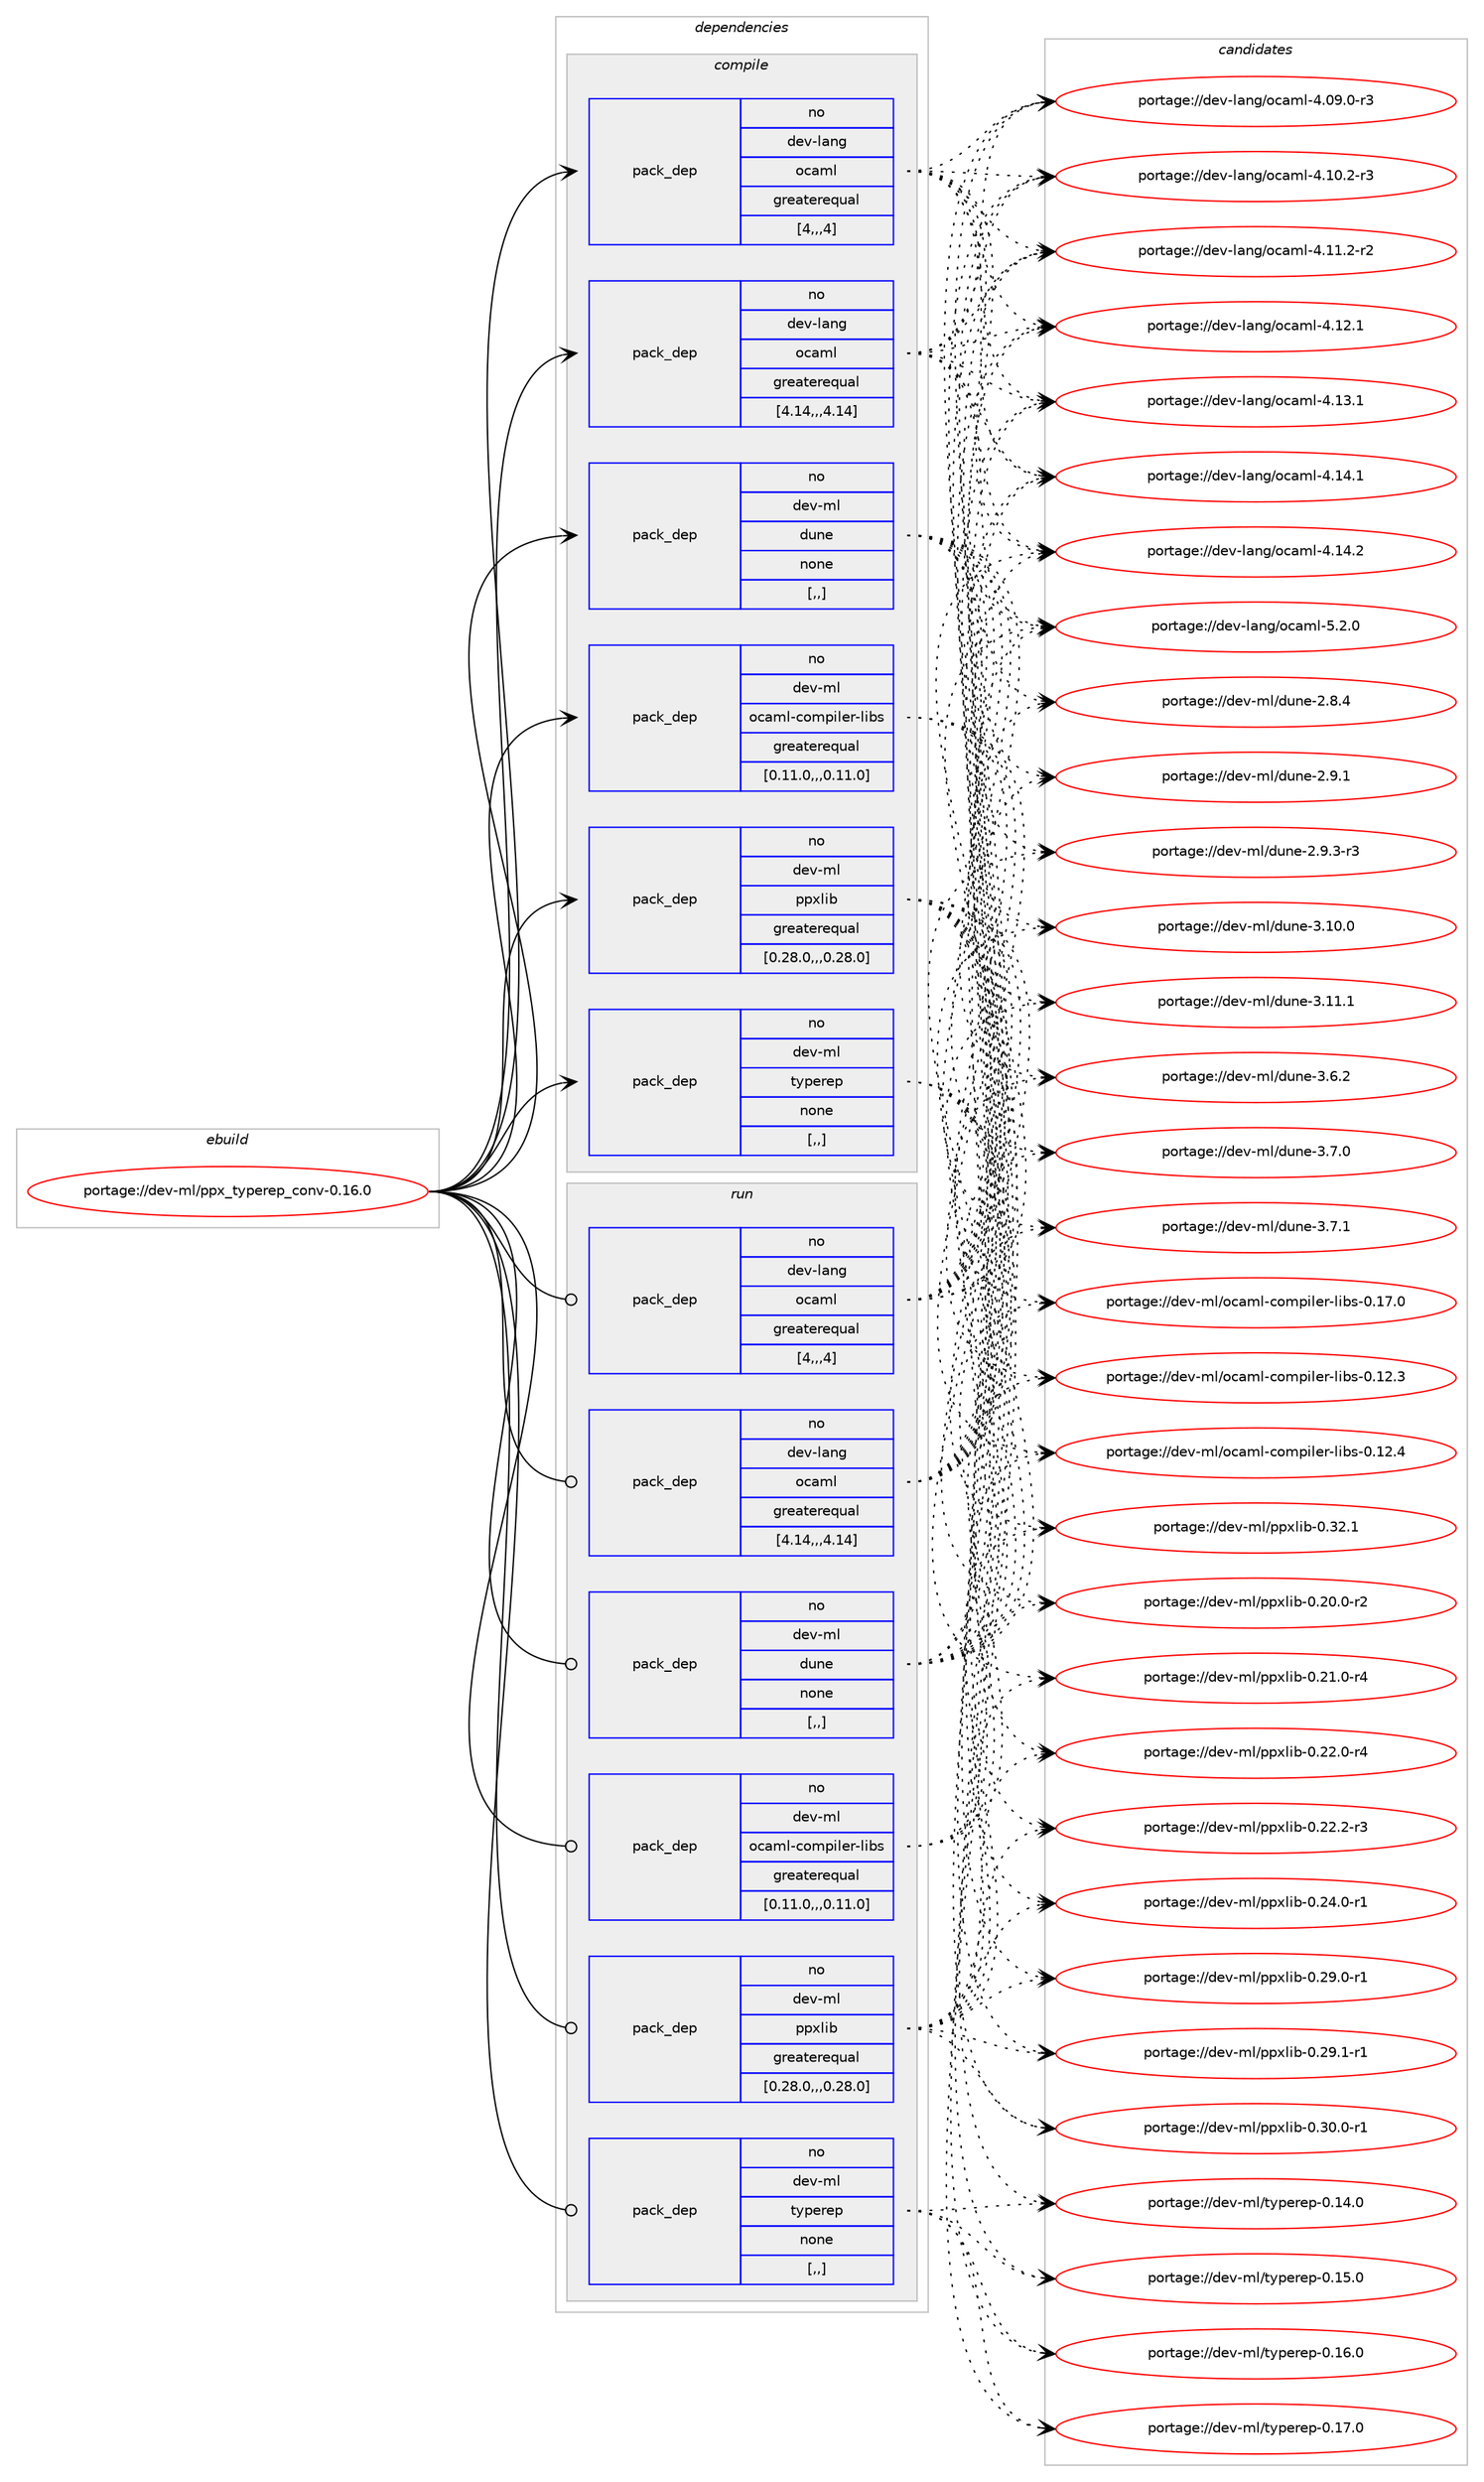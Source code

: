 digraph prolog {

# *************
# Graph options
# *************

newrank=true;
concentrate=true;
compound=true;
graph [rankdir=LR,fontname=Helvetica,fontsize=10,ranksep=1.5];#, ranksep=2.5, nodesep=0.2];
edge  [arrowhead=vee];
node  [fontname=Helvetica,fontsize=10];

# **********
# The ebuild
# **********

subgraph cluster_leftcol {
color=gray;
rank=same;
label=<<i>ebuild</i>>;
id [label="portage://dev-ml/ppx_typerep_conv-0.16.0", color=red, width=4, href="../dev-ml/ppx_typerep_conv-0.16.0.svg"];
}

# ****************
# The dependencies
# ****************

subgraph cluster_midcol {
color=gray;
label=<<i>dependencies</i>>;
subgraph cluster_compile {
fillcolor="#eeeeee";
style=filled;
label=<<i>compile</i>>;
subgraph pack90995 {
dependency121038 [label=<<TABLE BORDER="0" CELLBORDER="1" CELLSPACING="0" CELLPADDING="4" WIDTH="220"><TR><TD ROWSPAN="6" CELLPADDING="30">pack_dep</TD></TR><TR><TD WIDTH="110">no</TD></TR><TR><TD>dev-lang</TD></TR><TR><TD>ocaml</TD></TR><TR><TD>greaterequal</TD></TR><TR><TD>[4,,,4]</TD></TR></TABLE>>, shape=none, color=blue];
}
id:e -> dependency121038:w [weight=20,style="solid",arrowhead="vee"];
subgraph pack90996 {
dependency121039 [label=<<TABLE BORDER="0" CELLBORDER="1" CELLSPACING="0" CELLPADDING="4" WIDTH="220"><TR><TD ROWSPAN="6" CELLPADDING="30">pack_dep</TD></TR><TR><TD WIDTH="110">no</TD></TR><TR><TD>dev-lang</TD></TR><TR><TD>ocaml</TD></TR><TR><TD>greaterequal</TD></TR><TR><TD>[4.14,,,4.14]</TD></TR></TABLE>>, shape=none, color=blue];
}
id:e -> dependency121039:w [weight=20,style="solid",arrowhead="vee"];
subgraph pack90997 {
dependency121040 [label=<<TABLE BORDER="0" CELLBORDER="1" CELLSPACING="0" CELLPADDING="4" WIDTH="220"><TR><TD ROWSPAN="6" CELLPADDING="30">pack_dep</TD></TR><TR><TD WIDTH="110">no</TD></TR><TR><TD>dev-ml</TD></TR><TR><TD>dune</TD></TR><TR><TD>none</TD></TR><TR><TD>[,,]</TD></TR></TABLE>>, shape=none, color=blue];
}
id:e -> dependency121040:w [weight=20,style="solid",arrowhead="vee"];
subgraph pack90998 {
dependency121041 [label=<<TABLE BORDER="0" CELLBORDER="1" CELLSPACING="0" CELLPADDING="4" WIDTH="220"><TR><TD ROWSPAN="6" CELLPADDING="30">pack_dep</TD></TR><TR><TD WIDTH="110">no</TD></TR><TR><TD>dev-ml</TD></TR><TR><TD>ocaml-compiler-libs</TD></TR><TR><TD>greaterequal</TD></TR><TR><TD>[0.11.0,,,0.11.0]</TD></TR></TABLE>>, shape=none, color=blue];
}
id:e -> dependency121041:w [weight=20,style="solid",arrowhead="vee"];
subgraph pack90999 {
dependency121042 [label=<<TABLE BORDER="0" CELLBORDER="1" CELLSPACING="0" CELLPADDING="4" WIDTH="220"><TR><TD ROWSPAN="6" CELLPADDING="30">pack_dep</TD></TR><TR><TD WIDTH="110">no</TD></TR><TR><TD>dev-ml</TD></TR><TR><TD>ppxlib</TD></TR><TR><TD>greaterequal</TD></TR><TR><TD>[0.28.0,,,0.28.0]</TD></TR></TABLE>>, shape=none, color=blue];
}
id:e -> dependency121042:w [weight=20,style="solid",arrowhead="vee"];
subgraph pack91000 {
dependency121043 [label=<<TABLE BORDER="0" CELLBORDER="1" CELLSPACING="0" CELLPADDING="4" WIDTH="220"><TR><TD ROWSPAN="6" CELLPADDING="30">pack_dep</TD></TR><TR><TD WIDTH="110">no</TD></TR><TR><TD>dev-ml</TD></TR><TR><TD>typerep</TD></TR><TR><TD>none</TD></TR><TR><TD>[,,]</TD></TR></TABLE>>, shape=none, color=blue];
}
id:e -> dependency121043:w [weight=20,style="solid",arrowhead="vee"];
}
subgraph cluster_compileandrun {
fillcolor="#eeeeee";
style=filled;
label=<<i>compile and run</i>>;
}
subgraph cluster_run {
fillcolor="#eeeeee";
style=filled;
label=<<i>run</i>>;
subgraph pack91001 {
dependency121044 [label=<<TABLE BORDER="0" CELLBORDER="1" CELLSPACING="0" CELLPADDING="4" WIDTH="220"><TR><TD ROWSPAN="6" CELLPADDING="30">pack_dep</TD></TR><TR><TD WIDTH="110">no</TD></TR><TR><TD>dev-lang</TD></TR><TR><TD>ocaml</TD></TR><TR><TD>greaterequal</TD></TR><TR><TD>[4,,,4]</TD></TR></TABLE>>, shape=none, color=blue];
}
id:e -> dependency121044:w [weight=20,style="solid",arrowhead="odot"];
subgraph pack91002 {
dependency121045 [label=<<TABLE BORDER="0" CELLBORDER="1" CELLSPACING="0" CELLPADDING="4" WIDTH="220"><TR><TD ROWSPAN="6" CELLPADDING="30">pack_dep</TD></TR><TR><TD WIDTH="110">no</TD></TR><TR><TD>dev-lang</TD></TR><TR><TD>ocaml</TD></TR><TR><TD>greaterequal</TD></TR><TR><TD>[4.14,,,4.14]</TD></TR></TABLE>>, shape=none, color=blue];
}
id:e -> dependency121045:w [weight=20,style="solid",arrowhead="odot"];
subgraph pack91003 {
dependency121046 [label=<<TABLE BORDER="0" CELLBORDER="1" CELLSPACING="0" CELLPADDING="4" WIDTH="220"><TR><TD ROWSPAN="6" CELLPADDING="30">pack_dep</TD></TR><TR><TD WIDTH="110">no</TD></TR><TR><TD>dev-ml</TD></TR><TR><TD>dune</TD></TR><TR><TD>none</TD></TR><TR><TD>[,,]</TD></TR></TABLE>>, shape=none, color=blue];
}
id:e -> dependency121046:w [weight=20,style="solid",arrowhead="odot"];
subgraph pack91004 {
dependency121047 [label=<<TABLE BORDER="0" CELLBORDER="1" CELLSPACING="0" CELLPADDING="4" WIDTH="220"><TR><TD ROWSPAN="6" CELLPADDING="30">pack_dep</TD></TR><TR><TD WIDTH="110">no</TD></TR><TR><TD>dev-ml</TD></TR><TR><TD>ocaml-compiler-libs</TD></TR><TR><TD>greaterequal</TD></TR><TR><TD>[0.11.0,,,0.11.0]</TD></TR></TABLE>>, shape=none, color=blue];
}
id:e -> dependency121047:w [weight=20,style="solid",arrowhead="odot"];
subgraph pack91005 {
dependency121048 [label=<<TABLE BORDER="0" CELLBORDER="1" CELLSPACING="0" CELLPADDING="4" WIDTH="220"><TR><TD ROWSPAN="6" CELLPADDING="30">pack_dep</TD></TR><TR><TD WIDTH="110">no</TD></TR><TR><TD>dev-ml</TD></TR><TR><TD>ppxlib</TD></TR><TR><TD>greaterequal</TD></TR><TR><TD>[0.28.0,,,0.28.0]</TD></TR></TABLE>>, shape=none, color=blue];
}
id:e -> dependency121048:w [weight=20,style="solid",arrowhead="odot"];
subgraph pack91006 {
dependency121049 [label=<<TABLE BORDER="0" CELLBORDER="1" CELLSPACING="0" CELLPADDING="4" WIDTH="220"><TR><TD ROWSPAN="6" CELLPADDING="30">pack_dep</TD></TR><TR><TD WIDTH="110">no</TD></TR><TR><TD>dev-ml</TD></TR><TR><TD>typerep</TD></TR><TR><TD>none</TD></TR><TR><TD>[,,]</TD></TR></TABLE>>, shape=none, color=blue];
}
id:e -> dependency121049:w [weight=20,style="solid",arrowhead="odot"];
}
}

# **************
# The candidates
# **************

subgraph cluster_choices {
rank=same;
color=gray;
label=<<i>candidates</i>>;

subgraph choice90995 {
color=black;
nodesep=1;
choice1001011184510897110103471119997109108455246485746484511451 [label="portage://dev-lang/ocaml-4.09.0-r3", color=red, width=4,href="../dev-lang/ocaml-4.09.0-r3.svg"];
choice1001011184510897110103471119997109108455246494846504511451 [label="portage://dev-lang/ocaml-4.10.2-r3", color=red, width=4,href="../dev-lang/ocaml-4.10.2-r3.svg"];
choice1001011184510897110103471119997109108455246494946504511450 [label="portage://dev-lang/ocaml-4.11.2-r2", color=red, width=4,href="../dev-lang/ocaml-4.11.2-r2.svg"];
choice100101118451089711010347111999710910845524649504649 [label="portage://dev-lang/ocaml-4.12.1", color=red, width=4,href="../dev-lang/ocaml-4.12.1.svg"];
choice100101118451089711010347111999710910845524649514649 [label="portage://dev-lang/ocaml-4.13.1", color=red, width=4,href="../dev-lang/ocaml-4.13.1.svg"];
choice100101118451089711010347111999710910845524649524649 [label="portage://dev-lang/ocaml-4.14.1", color=red, width=4,href="../dev-lang/ocaml-4.14.1.svg"];
choice100101118451089711010347111999710910845524649524650 [label="portage://dev-lang/ocaml-4.14.2", color=red, width=4,href="../dev-lang/ocaml-4.14.2.svg"];
choice1001011184510897110103471119997109108455346504648 [label="portage://dev-lang/ocaml-5.2.0", color=red, width=4,href="../dev-lang/ocaml-5.2.0.svg"];
dependency121038:e -> choice1001011184510897110103471119997109108455246485746484511451:w [style=dotted,weight="100"];
dependency121038:e -> choice1001011184510897110103471119997109108455246494846504511451:w [style=dotted,weight="100"];
dependency121038:e -> choice1001011184510897110103471119997109108455246494946504511450:w [style=dotted,weight="100"];
dependency121038:e -> choice100101118451089711010347111999710910845524649504649:w [style=dotted,weight="100"];
dependency121038:e -> choice100101118451089711010347111999710910845524649514649:w [style=dotted,weight="100"];
dependency121038:e -> choice100101118451089711010347111999710910845524649524649:w [style=dotted,weight="100"];
dependency121038:e -> choice100101118451089711010347111999710910845524649524650:w [style=dotted,weight="100"];
dependency121038:e -> choice1001011184510897110103471119997109108455346504648:w [style=dotted,weight="100"];
}
subgraph choice90996 {
color=black;
nodesep=1;
choice1001011184510897110103471119997109108455246485746484511451 [label="portage://dev-lang/ocaml-4.09.0-r3", color=red, width=4,href="../dev-lang/ocaml-4.09.0-r3.svg"];
choice1001011184510897110103471119997109108455246494846504511451 [label="portage://dev-lang/ocaml-4.10.2-r3", color=red, width=4,href="../dev-lang/ocaml-4.10.2-r3.svg"];
choice1001011184510897110103471119997109108455246494946504511450 [label="portage://dev-lang/ocaml-4.11.2-r2", color=red, width=4,href="../dev-lang/ocaml-4.11.2-r2.svg"];
choice100101118451089711010347111999710910845524649504649 [label="portage://dev-lang/ocaml-4.12.1", color=red, width=4,href="../dev-lang/ocaml-4.12.1.svg"];
choice100101118451089711010347111999710910845524649514649 [label="portage://dev-lang/ocaml-4.13.1", color=red, width=4,href="../dev-lang/ocaml-4.13.1.svg"];
choice100101118451089711010347111999710910845524649524649 [label="portage://dev-lang/ocaml-4.14.1", color=red, width=4,href="../dev-lang/ocaml-4.14.1.svg"];
choice100101118451089711010347111999710910845524649524650 [label="portage://dev-lang/ocaml-4.14.2", color=red, width=4,href="../dev-lang/ocaml-4.14.2.svg"];
choice1001011184510897110103471119997109108455346504648 [label="portage://dev-lang/ocaml-5.2.0", color=red, width=4,href="../dev-lang/ocaml-5.2.0.svg"];
dependency121039:e -> choice1001011184510897110103471119997109108455246485746484511451:w [style=dotted,weight="100"];
dependency121039:e -> choice1001011184510897110103471119997109108455246494846504511451:w [style=dotted,weight="100"];
dependency121039:e -> choice1001011184510897110103471119997109108455246494946504511450:w [style=dotted,weight="100"];
dependency121039:e -> choice100101118451089711010347111999710910845524649504649:w [style=dotted,weight="100"];
dependency121039:e -> choice100101118451089711010347111999710910845524649514649:w [style=dotted,weight="100"];
dependency121039:e -> choice100101118451089711010347111999710910845524649524649:w [style=dotted,weight="100"];
dependency121039:e -> choice100101118451089711010347111999710910845524649524650:w [style=dotted,weight="100"];
dependency121039:e -> choice1001011184510897110103471119997109108455346504648:w [style=dotted,weight="100"];
}
subgraph choice90997 {
color=black;
nodesep=1;
choice1001011184510910847100117110101455046564652 [label="portage://dev-ml/dune-2.8.4", color=red, width=4,href="../dev-ml/dune-2.8.4.svg"];
choice1001011184510910847100117110101455046574649 [label="portage://dev-ml/dune-2.9.1", color=red, width=4,href="../dev-ml/dune-2.9.1.svg"];
choice10010111845109108471001171101014550465746514511451 [label="portage://dev-ml/dune-2.9.3-r3", color=red, width=4,href="../dev-ml/dune-2.9.3-r3.svg"];
choice100101118451091084710011711010145514649484648 [label="portage://dev-ml/dune-3.10.0", color=red, width=4,href="../dev-ml/dune-3.10.0.svg"];
choice100101118451091084710011711010145514649494649 [label="portage://dev-ml/dune-3.11.1", color=red, width=4,href="../dev-ml/dune-3.11.1.svg"];
choice1001011184510910847100117110101455146544650 [label="portage://dev-ml/dune-3.6.2", color=red, width=4,href="../dev-ml/dune-3.6.2.svg"];
choice1001011184510910847100117110101455146554648 [label="portage://dev-ml/dune-3.7.0", color=red, width=4,href="../dev-ml/dune-3.7.0.svg"];
choice1001011184510910847100117110101455146554649 [label="portage://dev-ml/dune-3.7.1", color=red, width=4,href="../dev-ml/dune-3.7.1.svg"];
dependency121040:e -> choice1001011184510910847100117110101455046564652:w [style=dotted,weight="100"];
dependency121040:e -> choice1001011184510910847100117110101455046574649:w [style=dotted,weight="100"];
dependency121040:e -> choice10010111845109108471001171101014550465746514511451:w [style=dotted,weight="100"];
dependency121040:e -> choice100101118451091084710011711010145514649484648:w [style=dotted,weight="100"];
dependency121040:e -> choice100101118451091084710011711010145514649494649:w [style=dotted,weight="100"];
dependency121040:e -> choice1001011184510910847100117110101455146544650:w [style=dotted,weight="100"];
dependency121040:e -> choice1001011184510910847100117110101455146554648:w [style=dotted,weight="100"];
dependency121040:e -> choice1001011184510910847100117110101455146554649:w [style=dotted,weight="100"];
}
subgraph choice90998 {
color=black;
nodesep=1;
choice100101118451091084711199971091084599111109112105108101114451081059811545484649504651 [label="portage://dev-ml/ocaml-compiler-libs-0.12.3", color=red, width=4,href="../dev-ml/ocaml-compiler-libs-0.12.3.svg"];
choice100101118451091084711199971091084599111109112105108101114451081059811545484649504652 [label="portage://dev-ml/ocaml-compiler-libs-0.12.4", color=red, width=4,href="../dev-ml/ocaml-compiler-libs-0.12.4.svg"];
choice100101118451091084711199971091084599111109112105108101114451081059811545484649554648 [label="portage://dev-ml/ocaml-compiler-libs-0.17.0", color=red, width=4,href="../dev-ml/ocaml-compiler-libs-0.17.0.svg"];
dependency121041:e -> choice100101118451091084711199971091084599111109112105108101114451081059811545484649504651:w [style=dotted,weight="100"];
dependency121041:e -> choice100101118451091084711199971091084599111109112105108101114451081059811545484649504652:w [style=dotted,weight="100"];
dependency121041:e -> choice100101118451091084711199971091084599111109112105108101114451081059811545484649554648:w [style=dotted,weight="100"];
}
subgraph choice90999 {
color=black;
nodesep=1;
choice100101118451091084711211212010810598454846504846484511450 [label="portage://dev-ml/ppxlib-0.20.0-r2", color=red, width=4,href="../dev-ml/ppxlib-0.20.0-r2.svg"];
choice100101118451091084711211212010810598454846504946484511452 [label="portage://dev-ml/ppxlib-0.21.0-r4", color=red, width=4,href="../dev-ml/ppxlib-0.21.0-r4.svg"];
choice100101118451091084711211212010810598454846505046484511452 [label="portage://dev-ml/ppxlib-0.22.0-r4", color=red, width=4,href="../dev-ml/ppxlib-0.22.0-r4.svg"];
choice100101118451091084711211212010810598454846505046504511451 [label="portage://dev-ml/ppxlib-0.22.2-r3", color=red, width=4,href="../dev-ml/ppxlib-0.22.2-r3.svg"];
choice100101118451091084711211212010810598454846505246484511449 [label="portage://dev-ml/ppxlib-0.24.0-r1", color=red, width=4,href="../dev-ml/ppxlib-0.24.0-r1.svg"];
choice100101118451091084711211212010810598454846505746484511449 [label="portage://dev-ml/ppxlib-0.29.0-r1", color=red, width=4,href="../dev-ml/ppxlib-0.29.0-r1.svg"];
choice100101118451091084711211212010810598454846505746494511449 [label="portage://dev-ml/ppxlib-0.29.1-r1", color=red, width=4,href="../dev-ml/ppxlib-0.29.1-r1.svg"];
choice100101118451091084711211212010810598454846514846484511449 [label="portage://dev-ml/ppxlib-0.30.0-r1", color=red, width=4,href="../dev-ml/ppxlib-0.30.0-r1.svg"];
choice10010111845109108471121121201081059845484651504649 [label="portage://dev-ml/ppxlib-0.32.1", color=red, width=4,href="../dev-ml/ppxlib-0.32.1.svg"];
dependency121042:e -> choice100101118451091084711211212010810598454846504846484511450:w [style=dotted,weight="100"];
dependency121042:e -> choice100101118451091084711211212010810598454846504946484511452:w [style=dotted,weight="100"];
dependency121042:e -> choice100101118451091084711211212010810598454846505046484511452:w [style=dotted,weight="100"];
dependency121042:e -> choice100101118451091084711211212010810598454846505046504511451:w [style=dotted,weight="100"];
dependency121042:e -> choice100101118451091084711211212010810598454846505246484511449:w [style=dotted,weight="100"];
dependency121042:e -> choice100101118451091084711211212010810598454846505746484511449:w [style=dotted,weight="100"];
dependency121042:e -> choice100101118451091084711211212010810598454846505746494511449:w [style=dotted,weight="100"];
dependency121042:e -> choice100101118451091084711211212010810598454846514846484511449:w [style=dotted,weight="100"];
dependency121042:e -> choice10010111845109108471121121201081059845484651504649:w [style=dotted,weight="100"];
}
subgraph choice91000 {
color=black;
nodesep=1;
choice100101118451091084711612111210111410111245484649524648 [label="portage://dev-ml/typerep-0.14.0", color=red, width=4,href="../dev-ml/typerep-0.14.0.svg"];
choice100101118451091084711612111210111410111245484649534648 [label="portage://dev-ml/typerep-0.15.0", color=red, width=4,href="../dev-ml/typerep-0.15.0.svg"];
choice100101118451091084711612111210111410111245484649544648 [label="portage://dev-ml/typerep-0.16.0", color=red, width=4,href="../dev-ml/typerep-0.16.0.svg"];
choice100101118451091084711612111210111410111245484649554648 [label="portage://dev-ml/typerep-0.17.0", color=red, width=4,href="../dev-ml/typerep-0.17.0.svg"];
dependency121043:e -> choice100101118451091084711612111210111410111245484649524648:w [style=dotted,weight="100"];
dependency121043:e -> choice100101118451091084711612111210111410111245484649534648:w [style=dotted,weight="100"];
dependency121043:e -> choice100101118451091084711612111210111410111245484649544648:w [style=dotted,weight="100"];
dependency121043:e -> choice100101118451091084711612111210111410111245484649554648:w [style=dotted,weight="100"];
}
subgraph choice91001 {
color=black;
nodesep=1;
choice1001011184510897110103471119997109108455246485746484511451 [label="portage://dev-lang/ocaml-4.09.0-r3", color=red, width=4,href="../dev-lang/ocaml-4.09.0-r3.svg"];
choice1001011184510897110103471119997109108455246494846504511451 [label="portage://dev-lang/ocaml-4.10.2-r3", color=red, width=4,href="../dev-lang/ocaml-4.10.2-r3.svg"];
choice1001011184510897110103471119997109108455246494946504511450 [label="portage://dev-lang/ocaml-4.11.2-r2", color=red, width=4,href="../dev-lang/ocaml-4.11.2-r2.svg"];
choice100101118451089711010347111999710910845524649504649 [label="portage://dev-lang/ocaml-4.12.1", color=red, width=4,href="../dev-lang/ocaml-4.12.1.svg"];
choice100101118451089711010347111999710910845524649514649 [label="portage://dev-lang/ocaml-4.13.1", color=red, width=4,href="../dev-lang/ocaml-4.13.1.svg"];
choice100101118451089711010347111999710910845524649524649 [label="portage://dev-lang/ocaml-4.14.1", color=red, width=4,href="../dev-lang/ocaml-4.14.1.svg"];
choice100101118451089711010347111999710910845524649524650 [label="portage://dev-lang/ocaml-4.14.2", color=red, width=4,href="../dev-lang/ocaml-4.14.2.svg"];
choice1001011184510897110103471119997109108455346504648 [label="portage://dev-lang/ocaml-5.2.0", color=red, width=4,href="../dev-lang/ocaml-5.2.0.svg"];
dependency121044:e -> choice1001011184510897110103471119997109108455246485746484511451:w [style=dotted,weight="100"];
dependency121044:e -> choice1001011184510897110103471119997109108455246494846504511451:w [style=dotted,weight="100"];
dependency121044:e -> choice1001011184510897110103471119997109108455246494946504511450:w [style=dotted,weight="100"];
dependency121044:e -> choice100101118451089711010347111999710910845524649504649:w [style=dotted,weight="100"];
dependency121044:e -> choice100101118451089711010347111999710910845524649514649:w [style=dotted,weight="100"];
dependency121044:e -> choice100101118451089711010347111999710910845524649524649:w [style=dotted,weight="100"];
dependency121044:e -> choice100101118451089711010347111999710910845524649524650:w [style=dotted,weight="100"];
dependency121044:e -> choice1001011184510897110103471119997109108455346504648:w [style=dotted,weight="100"];
}
subgraph choice91002 {
color=black;
nodesep=1;
choice1001011184510897110103471119997109108455246485746484511451 [label="portage://dev-lang/ocaml-4.09.0-r3", color=red, width=4,href="../dev-lang/ocaml-4.09.0-r3.svg"];
choice1001011184510897110103471119997109108455246494846504511451 [label="portage://dev-lang/ocaml-4.10.2-r3", color=red, width=4,href="../dev-lang/ocaml-4.10.2-r3.svg"];
choice1001011184510897110103471119997109108455246494946504511450 [label="portage://dev-lang/ocaml-4.11.2-r2", color=red, width=4,href="../dev-lang/ocaml-4.11.2-r2.svg"];
choice100101118451089711010347111999710910845524649504649 [label="portage://dev-lang/ocaml-4.12.1", color=red, width=4,href="../dev-lang/ocaml-4.12.1.svg"];
choice100101118451089711010347111999710910845524649514649 [label="portage://dev-lang/ocaml-4.13.1", color=red, width=4,href="../dev-lang/ocaml-4.13.1.svg"];
choice100101118451089711010347111999710910845524649524649 [label="portage://dev-lang/ocaml-4.14.1", color=red, width=4,href="../dev-lang/ocaml-4.14.1.svg"];
choice100101118451089711010347111999710910845524649524650 [label="portage://dev-lang/ocaml-4.14.2", color=red, width=4,href="../dev-lang/ocaml-4.14.2.svg"];
choice1001011184510897110103471119997109108455346504648 [label="portage://dev-lang/ocaml-5.2.0", color=red, width=4,href="../dev-lang/ocaml-5.2.0.svg"];
dependency121045:e -> choice1001011184510897110103471119997109108455246485746484511451:w [style=dotted,weight="100"];
dependency121045:e -> choice1001011184510897110103471119997109108455246494846504511451:w [style=dotted,weight="100"];
dependency121045:e -> choice1001011184510897110103471119997109108455246494946504511450:w [style=dotted,weight="100"];
dependency121045:e -> choice100101118451089711010347111999710910845524649504649:w [style=dotted,weight="100"];
dependency121045:e -> choice100101118451089711010347111999710910845524649514649:w [style=dotted,weight="100"];
dependency121045:e -> choice100101118451089711010347111999710910845524649524649:w [style=dotted,weight="100"];
dependency121045:e -> choice100101118451089711010347111999710910845524649524650:w [style=dotted,weight="100"];
dependency121045:e -> choice1001011184510897110103471119997109108455346504648:w [style=dotted,weight="100"];
}
subgraph choice91003 {
color=black;
nodesep=1;
choice1001011184510910847100117110101455046564652 [label="portage://dev-ml/dune-2.8.4", color=red, width=4,href="../dev-ml/dune-2.8.4.svg"];
choice1001011184510910847100117110101455046574649 [label="portage://dev-ml/dune-2.9.1", color=red, width=4,href="../dev-ml/dune-2.9.1.svg"];
choice10010111845109108471001171101014550465746514511451 [label="portage://dev-ml/dune-2.9.3-r3", color=red, width=4,href="../dev-ml/dune-2.9.3-r3.svg"];
choice100101118451091084710011711010145514649484648 [label="portage://dev-ml/dune-3.10.0", color=red, width=4,href="../dev-ml/dune-3.10.0.svg"];
choice100101118451091084710011711010145514649494649 [label="portage://dev-ml/dune-3.11.1", color=red, width=4,href="../dev-ml/dune-3.11.1.svg"];
choice1001011184510910847100117110101455146544650 [label="portage://dev-ml/dune-3.6.2", color=red, width=4,href="../dev-ml/dune-3.6.2.svg"];
choice1001011184510910847100117110101455146554648 [label="portage://dev-ml/dune-3.7.0", color=red, width=4,href="../dev-ml/dune-3.7.0.svg"];
choice1001011184510910847100117110101455146554649 [label="portage://dev-ml/dune-3.7.1", color=red, width=4,href="../dev-ml/dune-3.7.1.svg"];
dependency121046:e -> choice1001011184510910847100117110101455046564652:w [style=dotted,weight="100"];
dependency121046:e -> choice1001011184510910847100117110101455046574649:w [style=dotted,weight="100"];
dependency121046:e -> choice10010111845109108471001171101014550465746514511451:w [style=dotted,weight="100"];
dependency121046:e -> choice100101118451091084710011711010145514649484648:w [style=dotted,weight="100"];
dependency121046:e -> choice100101118451091084710011711010145514649494649:w [style=dotted,weight="100"];
dependency121046:e -> choice1001011184510910847100117110101455146544650:w [style=dotted,weight="100"];
dependency121046:e -> choice1001011184510910847100117110101455146554648:w [style=dotted,weight="100"];
dependency121046:e -> choice1001011184510910847100117110101455146554649:w [style=dotted,weight="100"];
}
subgraph choice91004 {
color=black;
nodesep=1;
choice100101118451091084711199971091084599111109112105108101114451081059811545484649504651 [label="portage://dev-ml/ocaml-compiler-libs-0.12.3", color=red, width=4,href="../dev-ml/ocaml-compiler-libs-0.12.3.svg"];
choice100101118451091084711199971091084599111109112105108101114451081059811545484649504652 [label="portage://dev-ml/ocaml-compiler-libs-0.12.4", color=red, width=4,href="../dev-ml/ocaml-compiler-libs-0.12.4.svg"];
choice100101118451091084711199971091084599111109112105108101114451081059811545484649554648 [label="portage://dev-ml/ocaml-compiler-libs-0.17.0", color=red, width=4,href="../dev-ml/ocaml-compiler-libs-0.17.0.svg"];
dependency121047:e -> choice100101118451091084711199971091084599111109112105108101114451081059811545484649504651:w [style=dotted,weight="100"];
dependency121047:e -> choice100101118451091084711199971091084599111109112105108101114451081059811545484649504652:w [style=dotted,weight="100"];
dependency121047:e -> choice100101118451091084711199971091084599111109112105108101114451081059811545484649554648:w [style=dotted,weight="100"];
}
subgraph choice91005 {
color=black;
nodesep=1;
choice100101118451091084711211212010810598454846504846484511450 [label="portage://dev-ml/ppxlib-0.20.0-r2", color=red, width=4,href="../dev-ml/ppxlib-0.20.0-r2.svg"];
choice100101118451091084711211212010810598454846504946484511452 [label="portage://dev-ml/ppxlib-0.21.0-r4", color=red, width=4,href="../dev-ml/ppxlib-0.21.0-r4.svg"];
choice100101118451091084711211212010810598454846505046484511452 [label="portage://dev-ml/ppxlib-0.22.0-r4", color=red, width=4,href="../dev-ml/ppxlib-0.22.0-r4.svg"];
choice100101118451091084711211212010810598454846505046504511451 [label="portage://dev-ml/ppxlib-0.22.2-r3", color=red, width=4,href="../dev-ml/ppxlib-0.22.2-r3.svg"];
choice100101118451091084711211212010810598454846505246484511449 [label="portage://dev-ml/ppxlib-0.24.0-r1", color=red, width=4,href="../dev-ml/ppxlib-0.24.0-r1.svg"];
choice100101118451091084711211212010810598454846505746484511449 [label="portage://dev-ml/ppxlib-0.29.0-r1", color=red, width=4,href="../dev-ml/ppxlib-0.29.0-r1.svg"];
choice100101118451091084711211212010810598454846505746494511449 [label="portage://dev-ml/ppxlib-0.29.1-r1", color=red, width=4,href="../dev-ml/ppxlib-0.29.1-r1.svg"];
choice100101118451091084711211212010810598454846514846484511449 [label="portage://dev-ml/ppxlib-0.30.0-r1", color=red, width=4,href="../dev-ml/ppxlib-0.30.0-r1.svg"];
choice10010111845109108471121121201081059845484651504649 [label="portage://dev-ml/ppxlib-0.32.1", color=red, width=4,href="../dev-ml/ppxlib-0.32.1.svg"];
dependency121048:e -> choice100101118451091084711211212010810598454846504846484511450:w [style=dotted,weight="100"];
dependency121048:e -> choice100101118451091084711211212010810598454846504946484511452:w [style=dotted,weight="100"];
dependency121048:e -> choice100101118451091084711211212010810598454846505046484511452:w [style=dotted,weight="100"];
dependency121048:e -> choice100101118451091084711211212010810598454846505046504511451:w [style=dotted,weight="100"];
dependency121048:e -> choice100101118451091084711211212010810598454846505246484511449:w [style=dotted,weight="100"];
dependency121048:e -> choice100101118451091084711211212010810598454846505746484511449:w [style=dotted,weight="100"];
dependency121048:e -> choice100101118451091084711211212010810598454846505746494511449:w [style=dotted,weight="100"];
dependency121048:e -> choice100101118451091084711211212010810598454846514846484511449:w [style=dotted,weight="100"];
dependency121048:e -> choice10010111845109108471121121201081059845484651504649:w [style=dotted,weight="100"];
}
subgraph choice91006 {
color=black;
nodesep=1;
choice100101118451091084711612111210111410111245484649524648 [label="portage://dev-ml/typerep-0.14.0", color=red, width=4,href="../dev-ml/typerep-0.14.0.svg"];
choice100101118451091084711612111210111410111245484649534648 [label="portage://dev-ml/typerep-0.15.0", color=red, width=4,href="../dev-ml/typerep-0.15.0.svg"];
choice100101118451091084711612111210111410111245484649544648 [label="portage://dev-ml/typerep-0.16.0", color=red, width=4,href="../dev-ml/typerep-0.16.0.svg"];
choice100101118451091084711612111210111410111245484649554648 [label="portage://dev-ml/typerep-0.17.0", color=red, width=4,href="../dev-ml/typerep-0.17.0.svg"];
dependency121049:e -> choice100101118451091084711612111210111410111245484649524648:w [style=dotted,weight="100"];
dependency121049:e -> choice100101118451091084711612111210111410111245484649534648:w [style=dotted,weight="100"];
dependency121049:e -> choice100101118451091084711612111210111410111245484649544648:w [style=dotted,weight="100"];
dependency121049:e -> choice100101118451091084711612111210111410111245484649554648:w [style=dotted,weight="100"];
}
}

}
